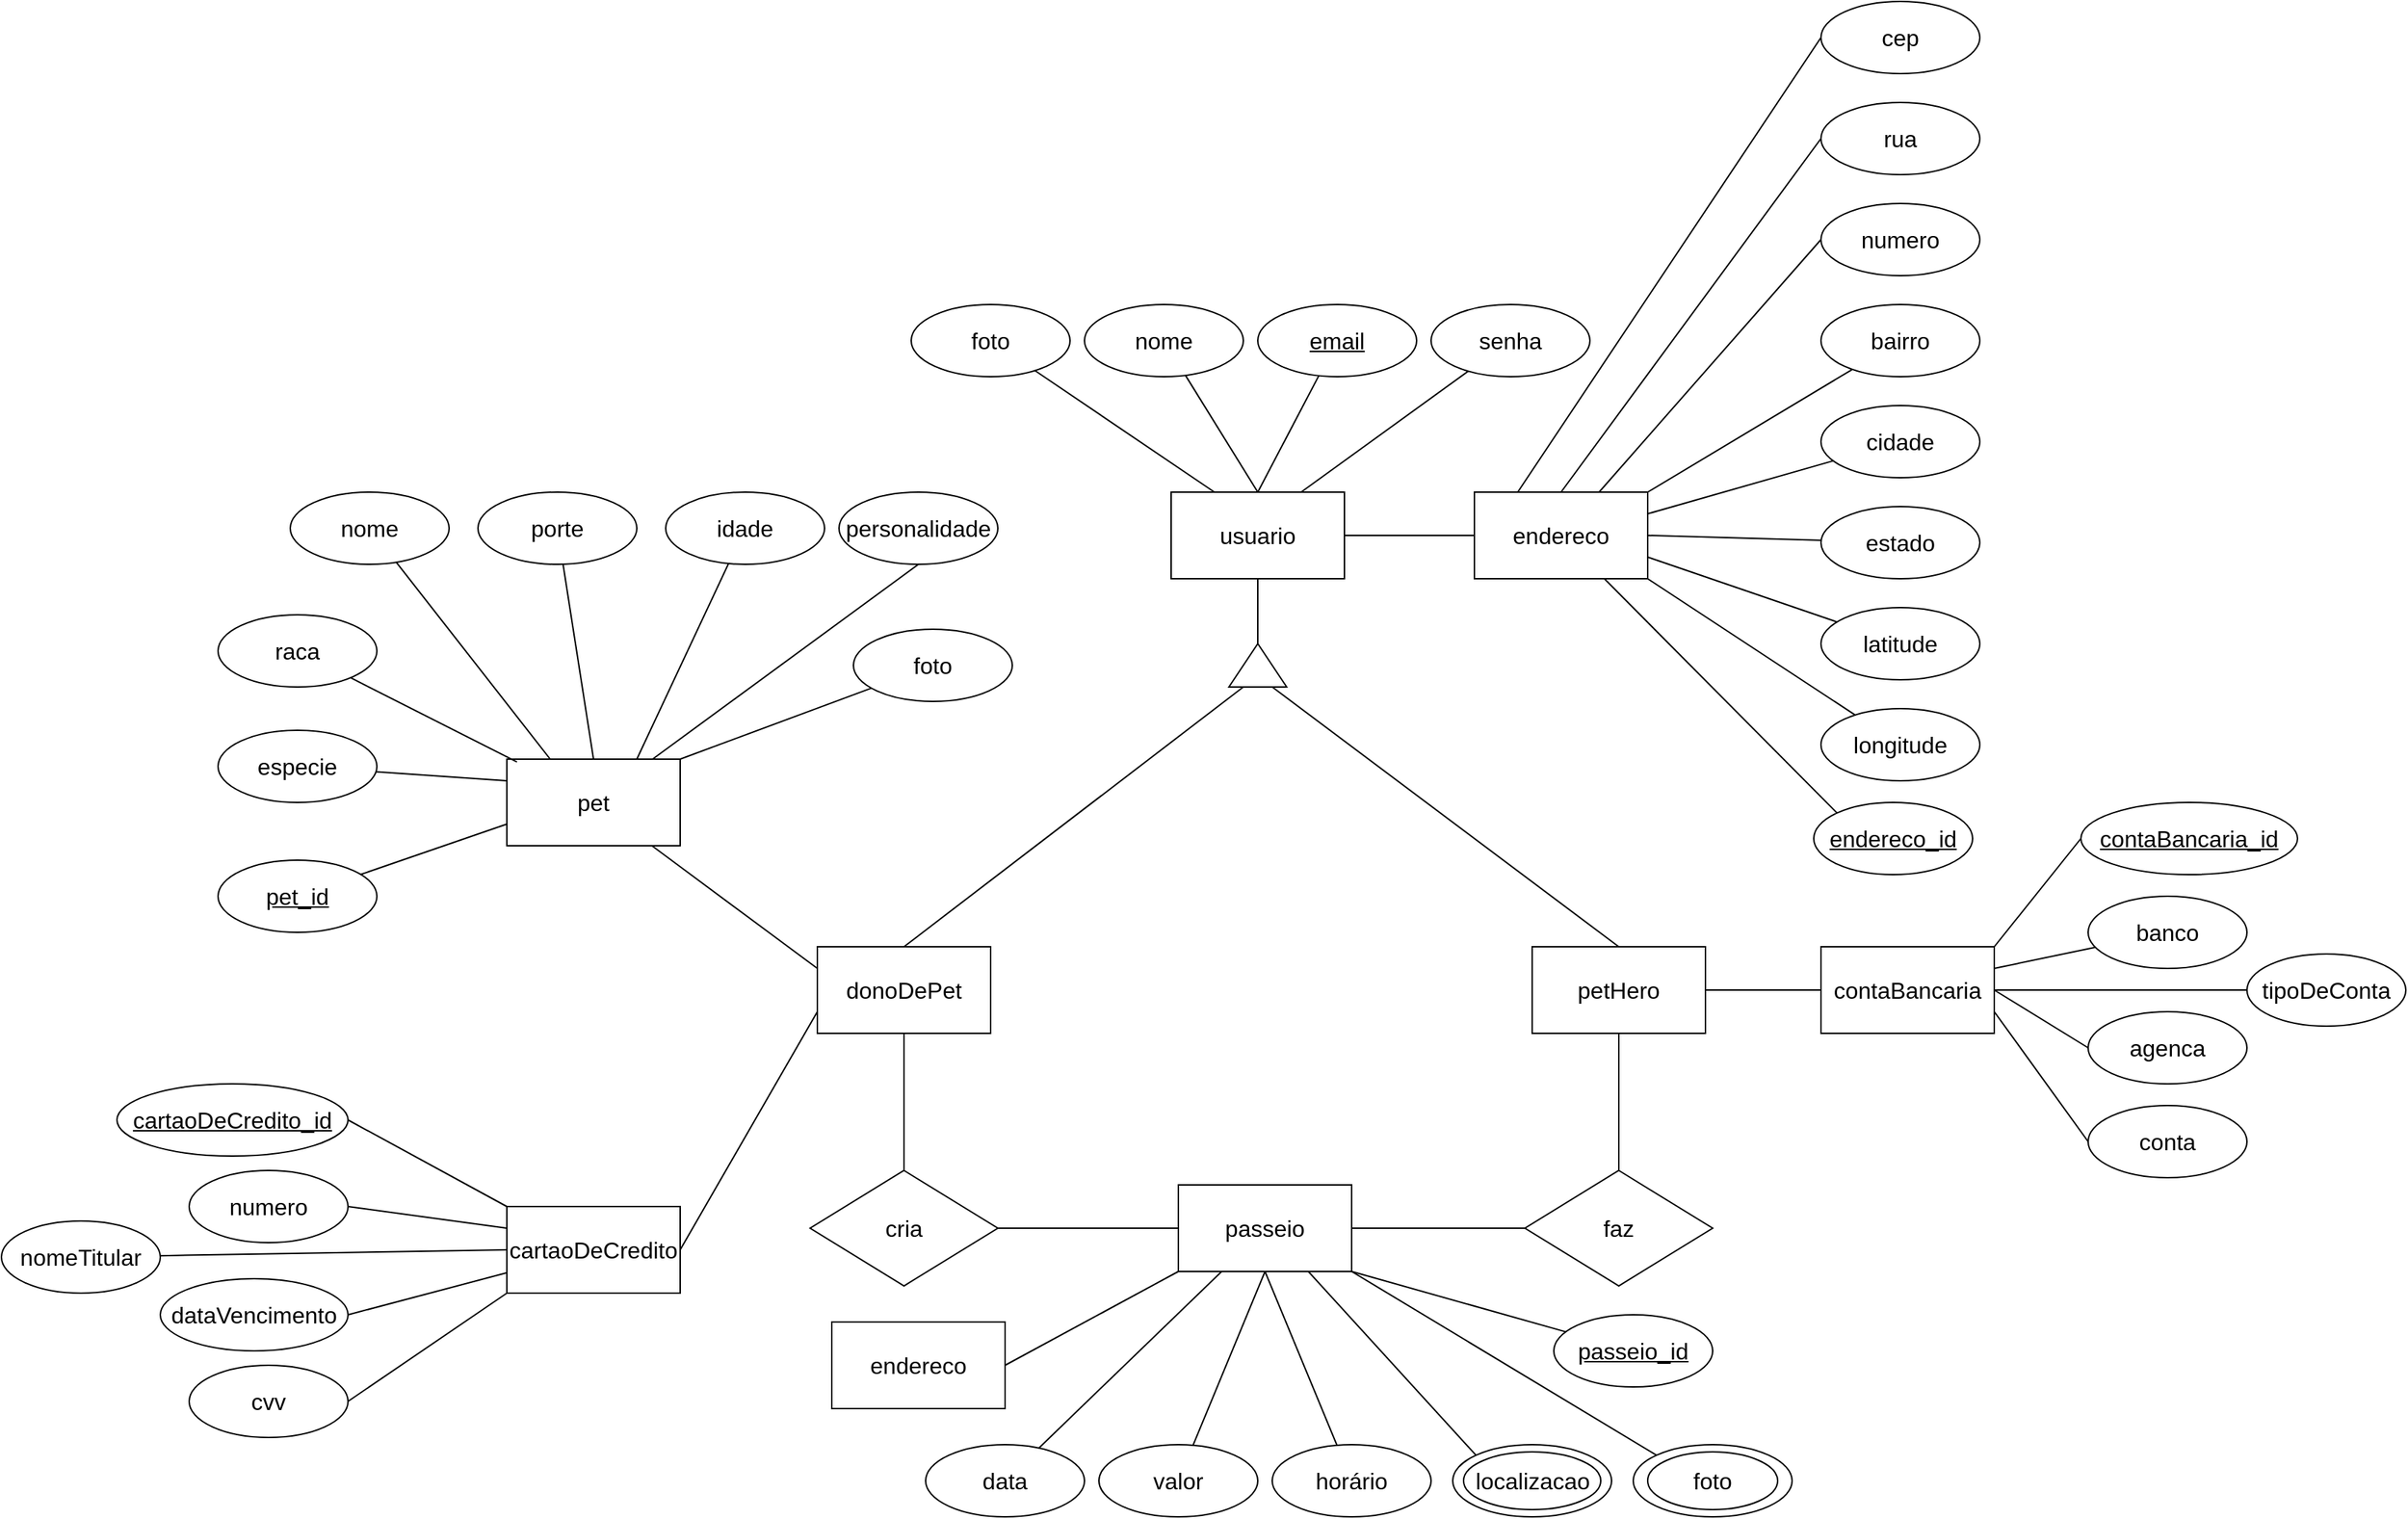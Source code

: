 <mxfile version="14.6.1" type="github">
  <diagram id="R2lEEEUBdFMjLlhIrx00" name="Page-1">
    <mxGraphModel dx="2031" dy="1067" grid="1" gridSize="10" guides="1" tooltips="1" connect="1" arrows="1" fold="1" page="1" pageScale="1" pageWidth="850" pageHeight="1100" math="0" shadow="0" extFonts="Permanent Marker^https://fonts.googleapis.com/css?family=Permanent+Marker">
      <root>
        <mxCell id="0" />
        <mxCell id="1" parent="0" />
        <mxCell id="7MaBJJEsDHiTCgpowhhf-4" style="edgeStyle=orthogonalEdgeStyle;rounded=0;orthogonalLoop=1;jettySize=auto;html=1;entryX=1;entryY=0.5;entryDx=0;entryDy=0;endArrow=none;endFill=0;" edge="1" parent="1" source="7MaBJJEsDHiTCgpowhhf-1" target="7MaBJJEsDHiTCgpowhhf-3">
          <mxGeometry relative="1" as="geometry" />
        </mxCell>
        <mxCell id="7MaBJJEsDHiTCgpowhhf-13" style="edgeStyle=none;rounded=0;orthogonalLoop=1;jettySize=auto;html=1;entryX=0;entryY=0.5;entryDx=0;entryDy=0;endArrow=none;endFill=0;" edge="1" parent="1" source="7MaBJJEsDHiTCgpowhhf-1" target="7MaBJJEsDHiTCgpowhhf-12">
          <mxGeometry relative="1" as="geometry" />
        </mxCell>
        <mxCell id="7MaBJJEsDHiTCgpowhhf-1" value="usuario" style="rounded=0;whiteSpace=wrap;html=1;fontSize=16;" vertex="1" parent="1">
          <mxGeometry x="830" y="360" width="120" height="60" as="geometry" />
        </mxCell>
        <mxCell id="7MaBJJEsDHiTCgpowhhf-3" value="" style="triangle;whiteSpace=wrap;html=1;rotation=-90;" vertex="1" parent="1">
          <mxGeometry x="875" y="460" width="30" height="40" as="geometry" />
        </mxCell>
        <mxCell id="7MaBJJEsDHiTCgpowhhf-7" style="rounded=0;orthogonalLoop=1;jettySize=auto;html=1;entryX=0;entryY=0.25;entryDx=0;entryDy=0;endArrow=none;endFill=0;exitX=0.5;exitY=0;exitDx=0;exitDy=0;" edge="1" parent="1" source="7MaBJJEsDHiTCgpowhhf-5" target="7MaBJJEsDHiTCgpowhhf-3">
          <mxGeometry relative="1" as="geometry" />
        </mxCell>
        <mxCell id="7MaBJJEsDHiTCgpowhhf-15" style="edgeStyle=none;rounded=0;orthogonalLoop=1;jettySize=auto;html=1;entryX=1;entryY=0.5;entryDx=0;entryDy=0;endArrow=none;endFill=0;exitX=0;exitY=0.75;exitDx=0;exitDy=0;" edge="1" parent="1" source="7MaBJJEsDHiTCgpowhhf-5" target="7MaBJJEsDHiTCgpowhhf-10">
          <mxGeometry relative="1" as="geometry" />
        </mxCell>
        <mxCell id="7MaBJJEsDHiTCgpowhhf-75" style="edgeStyle=none;rounded=0;orthogonalLoop=1;jettySize=auto;html=1;entryX=0.5;entryY=0;entryDx=0;entryDy=0;endArrow=none;endFill=0;" edge="1" parent="1" source="7MaBJJEsDHiTCgpowhhf-5" target="7MaBJJEsDHiTCgpowhhf-73">
          <mxGeometry relative="1" as="geometry" />
        </mxCell>
        <mxCell id="7MaBJJEsDHiTCgpowhhf-5" value="donoDePet" style="rounded=0;whiteSpace=wrap;html=1;fontSize=16;" vertex="1" parent="1">
          <mxGeometry x="585" y="675" width="120" height="60" as="geometry" />
        </mxCell>
        <mxCell id="7MaBJJEsDHiTCgpowhhf-8" style="edgeStyle=none;rounded=0;orthogonalLoop=1;jettySize=auto;html=1;entryX=0;entryY=0.75;entryDx=0;entryDy=0;endArrow=none;endFill=0;exitX=0.5;exitY=0;exitDx=0;exitDy=0;" edge="1" parent="1" source="7MaBJJEsDHiTCgpowhhf-6" target="7MaBJJEsDHiTCgpowhhf-3">
          <mxGeometry relative="1" as="geometry" />
        </mxCell>
        <mxCell id="7MaBJJEsDHiTCgpowhhf-14" style="edgeStyle=none;rounded=0;orthogonalLoop=1;jettySize=auto;html=1;endArrow=none;endFill=0;" edge="1" parent="1" source="7MaBJJEsDHiTCgpowhhf-6" target="7MaBJJEsDHiTCgpowhhf-11">
          <mxGeometry relative="1" as="geometry" />
        </mxCell>
        <mxCell id="7MaBJJEsDHiTCgpowhhf-76" style="edgeStyle=none;rounded=0;orthogonalLoop=1;jettySize=auto;html=1;entryX=0.5;entryY=0;entryDx=0;entryDy=0;endArrow=none;endFill=0;" edge="1" parent="1" source="7MaBJJEsDHiTCgpowhhf-6" target="7MaBJJEsDHiTCgpowhhf-74">
          <mxGeometry relative="1" as="geometry" />
        </mxCell>
        <mxCell id="7MaBJJEsDHiTCgpowhhf-6" value="petHero" style="rounded=0;whiteSpace=wrap;html=1;fontSize=16;" vertex="1" parent="1">
          <mxGeometry x="1080" y="675" width="120" height="60" as="geometry" />
        </mxCell>
        <mxCell id="7MaBJJEsDHiTCgpowhhf-16" style="edgeStyle=none;rounded=0;orthogonalLoop=1;jettySize=auto;html=1;entryX=0;entryY=0.25;entryDx=0;entryDy=0;endArrow=none;endFill=0;" edge="1" parent="1" source="7MaBJJEsDHiTCgpowhhf-9" target="7MaBJJEsDHiTCgpowhhf-5">
          <mxGeometry relative="1" as="geometry" />
        </mxCell>
        <mxCell id="7MaBJJEsDHiTCgpowhhf-63" style="edgeStyle=none;rounded=0;orthogonalLoop=1;jettySize=auto;html=1;endArrow=none;endFill=0;entryX=0.5;entryY=1;entryDx=0;entryDy=0;" edge="1" parent="1" source="7MaBJJEsDHiTCgpowhhf-9" target="7MaBJJEsDHiTCgpowhhf-55">
          <mxGeometry relative="1" as="geometry">
            <mxPoint x="630" y="475" as="targetPoint" />
          </mxGeometry>
        </mxCell>
        <mxCell id="7MaBJJEsDHiTCgpowhhf-9" value="pet" style="rounded=0;whiteSpace=wrap;html=1;fontSize=16;" vertex="1" parent="1">
          <mxGeometry x="370" y="545" width="120" height="60" as="geometry" />
        </mxCell>
        <mxCell id="7MaBJJEsDHiTCgpowhhf-10" value="cartaoDeCredito" style="rounded=0;whiteSpace=wrap;html=1;fontSize=16;" vertex="1" parent="1">
          <mxGeometry x="370" y="855" width="120" height="60" as="geometry" />
        </mxCell>
        <mxCell id="7MaBJJEsDHiTCgpowhhf-11" value="contaBancaria" style="rounded=0;whiteSpace=wrap;html=1;fontSize=16;" vertex="1" parent="1">
          <mxGeometry x="1280" y="675" width="120" height="60" as="geometry" />
        </mxCell>
        <mxCell id="7MaBJJEsDHiTCgpowhhf-12" value="endereco" style="rounded=0;whiteSpace=wrap;html=1;fontSize=16;" vertex="1" parent="1">
          <mxGeometry x="1040" y="360" width="120" height="60" as="geometry" />
        </mxCell>
        <mxCell id="7MaBJJEsDHiTCgpowhhf-20" style="edgeStyle=none;rounded=0;orthogonalLoop=1;jettySize=auto;html=1;entryX=0.5;entryY=0;entryDx=0;entryDy=0;endArrow=none;endFill=0;" edge="1" parent="1" source="7MaBJJEsDHiTCgpowhhf-17" target="7MaBJJEsDHiTCgpowhhf-1">
          <mxGeometry relative="1" as="geometry" />
        </mxCell>
        <mxCell id="7MaBJJEsDHiTCgpowhhf-17" value="nome" style="ellipse;whiteSpace=wrap;html=1;fontSize=16;" vertex="1" parent="1">
          <mxGeometry x="770" y="230" width="110" height="50" as="geometry" />
        </mxCell>
        <mxCell id="7MaBJJEsDHiTCgpowhhf-21" style="edgeStyle=none;rounded=0;orthogonalLoop=1;jettySize=auto;html=1;endArrow=none;endFill=0;" edge="1" parent="1" source="7MaBJJEsDHiTCgpowhhf-18">
          <mxGeometry relative="1" as="geometry">
            <mxPoint x="890" y="360" as="targetPoint" />
          </mxGeometry>
        </mxCell>
        <mxCell id="7MaBJJEsDHiTCgpowhhf-18" value="email" style="ellipse;whiteSpace=wrap;html=1;fontSize=16;fontStyle=4" vertex="1" parent="1">
          <mxGeometry x="890" y="230" width="110" height="50" as="geometry" />
        </mxCell>
        <mxCell id="7MaBJJEsDHiTCgpowhhf-22" style="edgeStyle=none;rounded=0;orthogonalLoop=1;jettySize=auto;html=1;entryX=0.75;entryY=0;entryDx=0;entryDy=0;endArrow=none;endFill=0;" edge="1" parent="1" source="7MaBJJEsDHiTCgpowhhf-19" target="7MaBJJEsDHiTCgpowhhf-1">
          <mxGeometry relative="1" as="geometry" />
        </mxCell>
        <mxCell id="7MaBJJEsDHiTCgpowhhf-19" value="senha" style="ellipse;whiteSpace=wrap;html=1;fontSize=16;" vertex="1" parent="1">
          <mxGeometry x="1010" y="230" width="110" height="50" as="geometry" />
        </mxCell>
        <mxCell id="7MaBJJEsDHiTCgpowhhf-32" style="edgeStyle=none;rounded=0;orthogonalLoop=1;jettySize=auto;html=1;entryX=0.25;entryY=0;entryDx=0;entryDy=0;endArrow=none;endFill=0;exitX=0;exitY=0.5;exitDx=0;exitDy=0;" edge="1" parent="1" source="7MaBJJEsDHiTCgpowhhf-23" target="7MaBJJEsDHiTCgpowhhf-12">
          <mxGeometry relative="1" as="geometry" />
        </mxCell>
        <mxCell id="7MaBJJEsDHiTCgpowhhf-23" value="cep" style="ellipse;whiteSpace=wrap;html=1;fontSize=16;" vertex="1" parent="1">
          <mxGeometry x="1280" y="20" width="110" height="50" as="geometry" />
        </mxCell>
        <mxCell id="7MaBJJEsDHiTCgpowhhf-33" style="edgeStyle=none;rounded=0;orthogonalLoop=1;jettySize=auto;html=1;entryX=0.5;entryY=0;entryDx=0;entryDy=0;endArrow=none;endFill=0;exitX=0;exitY=0.5;exitDx=0;exitDy=0;" edge="1" parent="1" source="7MaBJJEsDHiTCgpowhhf-24" target="7MaBJJEsDHiTCgpowhhf-12">
          <mxGeometry relative="1" as="geometry" />
        </mxCell>
        <mxCell id="7MaBJJEsDHiTCgpowhhf-24" value="rua" style="ellipse;whiteSpace=wrap;html=1;fontSize=16;" vertex="1" parent="1">
          <mxGeometry x="1280" y="90" width="110" height="50" as="geometry" />
        </mxCell>
        <mxCell id="7MaBJJEsDHiTCgpowhhf-34" style="edgeStyle=none;rounded=0;orthogonalLoop=1;jettySize=auto;html=1;endArrow=none;endFill=0;exitX=0;exitY=0.5;exitDx=0;exitDy=0;" edge="1" parent="1" source="7MaBJJEsDHiTCgpowhhf-25" target="7MaBJJEsDHiTCgpowhhf-12">
          <mxGeometry relative="1" as="geometry" />
        </mxCell>
        <mxCell id="7MaBJJEsDHiTCgpowhhf-25" value="numero" style="ellipse;whiteSpace=wrap;html=1;fontSize=16;" vertex="1" parent="1">
          <mxGeometry x="1280" y="160" width="110" height="50" as="geometry" />
        </mxCell>
        <mxCell id="7MaBJJEsDHiTCgpowhhf-35" style="edgeStyle=none;rounded=0;orthogonalLoop=1;jettySize=auto;html=1;entryX=1;entryY=0;entryDx=0;entryDy=0;endArrow=none;endFill=0;" edge="1" parent="1" source="7MaBJJEsDHiTCgpowhhf-26" target="7MaBJJEsDHiTCgpowhhf-12">
          <mxGeometry relative="1" as="geometry" />
        </mxCell>
        <mxCell id="7MaBJJEsDHiTCgpowhhf-26" value="bairro" style="ellipse;whiteSpace=wrap;html=1;fontSize=16;" vertex="1" parent="1">
          <mxGeometry x="1280" y="230" width="110" height="50" as="geometry" />
        </mxCell>
        <mxCell id="7MaBJJEsDHiTCgpowhhf-36" style="edgeStyle=none;rounded=0;orthogonalLoop=1;jettySize=auto;html=1;entryX=1;entryY=0.25;entryDx=0;entryDy=0;endArrow=none;endFill=0;" edge="1" parent="1" source="7MaBJJEsDHiTCgpowhhf-27" target="7MaBJJEsDHiTCgpowhhf-12">
          <mxGeometry relative="1" as="geometry" />
        </mxCell>
        <mxCell id="7MaBJJEsDHiTCgpowhhf-27" value="cidade" style="ellipse;whiteSpace=wrap;html=1;fontSize=16;" vertex="1" parent="1">
          <mxGeometry x="1280" y="300" width="110" height="50" as="geometry" />
        </mxCell>
        <mxCell id="7MaBJJEsDHiTCgpowhhf-37" style="edgeStyle=none;rounded=0;orthogonalLoop=1;jettySize=auto;html=1;entryX=1;entryY=0.5;entryDx=0;entryDy=0;endArrow=none;endFill=0;" edge="1" parent="1" source="7MaBJJEsDHiTCgpowhhf-28" target="7MaBJJEsDHiTCgpowhhf-12">
          <mxGeometry relative="1" as="geometry" />
        </mxCell>
        <mxCell id="7MaBJJEsDHiTCgpowhhf-28" value="estado" style="ellipse;whiteSpace=wrap;html=1;fontSize=16;" vertex="1" parent="1">
          <mxGeometry x="1280" y="370" width="110" height="50" as="geometry" />
        </mxCell>
        <mxCell id="7MaBJJEsDHiTCgpowhhf-38" style="edgeStyle=none;rounded=0;orthogonalLoop=1;jettySize=auto;html=1;entryX=1;entryY=0.75;entryDx=0;entryDy=0;endArrow=none;endFill=0;" edge="1" parent="1" source="7MaBJJEsDHiTCgpowhhf-29" target="7MaBJJEsDHiTCgpowhhf-12">
          <mxGeometry relative="1" as="geometry" />
        </mxCell>
        <mxCell id="7MaBJJEsDHiTCgpowhhf-29" value="latitude" style="ellipse;whiteSpace=wrap;html=1;fontSize=16;" vertex="1" parent="1">
          <mxGeometry x="1280" y="440" width="110" height="50" as="geometry" />
        </mxCell>
        <mxCell id="7MaBJJEsDHiTCgpowhhf-39" style="edgeStyle=none;rounded=0;orthogonalLoop=1;jettySize=auto;html=1;entryX=1;entryY=1;entryDx=0;entryDy=0;endArrow=none;endFill=0;" edge="1" parent="1" source="7MaBJJEsDHiTCgpowhhf-30" target="7MaBJJEsDHiTCgpowhhf-12">
          <mxGeometry relative="1" as="geometry" />
        </mxCell>
        <mxCell id="7MaBJJEsDHiTCgpowhhf-30" value="longitude" style="ellipse;whiteSpace=wrap;html=1;fontSize=16;" vertex="1" parent="1">
          <mxGeometry x="1280" y="510" width="110" height="50" as="geometry" />
        </mxCell>
        <mxCell id="7MaBJJEsDHiTCgpowhhf-112" style="edgeStyle=none;rounded=0;orthogonalLoop=1;jettySize=auto;html=1;entryX=1;entryY=0.25;entryDx=0;entryDy=0;fontSize=16;endArrow=none;endFill=0;" edge="1" parent="1" source="7MaBJJEsDHiTCgpowhhf-40" target="7MaBJJEsDHiTCgpowhhf-11">
          <mxGeometry relative="1" as="geometry" />
        </mxCell>
        <mxCell id="7MaBJJEsDHiTCgpowhhf-40" value="banco" style="ellipse;whiteSpace=wrap;html=1;fontSize=16;" vertex="1" parent="1">
          <mxGeometry x="1465" y="640" width="110" height="50" as="geometry" />
        </mxCell>
        <mxCell id="7MaBJJEsDHiTCgpowhhf-111" style="edgeStyle=none;rounded=0;orthogonalLoop=1;jettySize=auto;html=1;entryX=1;entryY=0.5;entryDx=0;entryDy=0;fontSize=16;endArrow=none;endFill=0;" edge="1" parent="1" source="7MaBJJEsDHiTCgpowhhf-41" target="7MaBJJEsDHiTCgpowhhf-11">
          <mxGeometry relative="1" as="geometry" />
        </mxCell>
        <mxCell id="7MaBJJEsDHiTCgpowhhf-41" value="tipoDeConta" style="ellipse;whiteSpace=wrap;html=1;fontSize=16;" vertex="1" parent="1">
          <mxGeometry x="1575" y="680" width="110" height="50" as="geometry" />
        </mxCell>
        <mxCell id="7MaBJJEsDHiTCgpowhhf-46" style="edgeStyle=none;rounded=0;orthogonalLoop=1;jettySize=auto;html=1;entryX=1;entryY=0.5;entryDx=0;entryDy=0;endArrow=none;endFill=0;exitX=0;exitY=0.5;exitDx=0;exitDy=0;" edge="1" parent="1" source="7MaBJJEsDHiTCgpowhhf-42" target="7MaBJJEsDHiTCgpowhhf-11">
          <mxGeometry relative="1" as="geometry" />
        </mxCell>
        <mxCell id="7MaBJJEsDHiTCgpowhhf-42" value="agenca" style="ellipse;whiteSpace=wrap;html=1;fontSize=16;" vertex="1" parent="1">
          <mxGeometry x="1465" y="720" width="110" height="50" as="geometry" />
        </mxCell>
        <mxCell id="7MaBJJEsDHiTCgpowhhf-47" style="edgeStyle=none;rounded=0;orthogonalLoop=1;jettySize=auto;html=1;entryX=1;entryY=0.75;entryDx=0;entryDy=0;endArrow=none;endFill=0;exitX=0;exitY=0.5;exitDx=0;exitDy=0;" edge="1" parent="1" source="7MaBJJEsDHiTCgpowhhf-43" target="7MaBJJEsDHiTCgpowhhf-11">
          <mxGeometry relative="1" as="geometry" />
        </mxCell>
        <mxCell id="7MaBJJEsDHiTCgpowhhf-43" value="conta" style="ellipse;whiteSpace=wrap;html=1;fontSize=16;" vertex="1" parent="1">
          <mxGeometry x="1465" y="785" width="110" height="50" as="geometry" />
        </mxCell>
        <mxCell id="7MaBJJEsDHiTCgpowhhf-57" style="edgeStyle=none;rounded=0;orthogonalLoop=1;jettySize=auto;html=1;entryX=0;entryY=0.75;entryDx=0;entryDy=0;endArrow=none;endFill=0;" edge="1" parent="1" source="7MaBJJEsDHiTCgpowhhf-49" target="7MaBJJEsDHiTCgpowhhf-9">
          <mxGeometry relative="1" as="geometry" />
        </mxCell>
        <mxCell id="7MaBJJEsDHiTCgpowhhf-49" value="pet_id" style="ellipse;whiteSpace=wrap;html=1;fontSize=16;fontStyle=4" vertex="1" parent="1">
          <mxGeometry x="170" y="615" width="110" height="50" as="geometry" />
        </mxCell>
        <mxCell id="7MaBJJEsDHiTCgpowhhf-58" style="edgeStyle=none;rounded=0;orthogonalLoop=1;jettySize=auto;html=1;entryX=0;entryY=0.25;entryDx=0;entryDy=0;endArrow=none;endFill=0;" edge="1" parent="1" source="7MaBJJEsDHiTCgpowhhf-50" target="7MaBJJEsDHiTCgpowhhf-9">
          <mxGeometry relative="1" as="geometry" />
        </mxCell>
        <mxCell id="7MaBJJEsDHiTCgpowhhf-50" value="especie" style="ellipse;whiteSpace=wrap;html=1;fontSize=16;" vertex="1" parent="1">
          <mxGeometry x="170" y="525" width="110" height="50" as="geometry" />
        </mxCell>
        <mxCell id="7MaBJJEsDHiTCgpowhhf-59" style="edgeStyle=none;rounded=0;orthogonalLoop=1;jettySize=auto;html=1;entryX=0.058;entryY=0.033;entryDx=0;entryDy=0;entryPerimeter=0;endArrow=none;endFill=0;" edge="1" parent="1" source="7MaBJJEsDHiTCgpowhhf-51" target="7MaBJJEsDHiTCgpowhhf-9">
          <mxGeometry relative="1" as="geometry" />
        </mxCell>
        <mxCell id="7MaBJJEsDHiTCgpowhhf-51" value="raca" style="ellipse;whiteSpace=wrap;html=1;fontSize=16;" vertex="1" parent="1">
          <mxGeometry x="170" y="445" width="110" height="50" as="geometry" />
        </mxCell>
        <mxCell id="7MaBJJEsDHiTCgpowhhf-60" style="edgeStyle=none;rounded=0;orthogonalLoop=1;jettySize=auto;html=1;entryX=0.25;entryY=0;entryDx=0;entryDy=0;endArrow=none;endFill=0;" edge="1" parent="1" source="7MaBJJEsDHiTCgpowhhf-52" target="7MaBJJEsDHiTCgpowhhf-9">
          <mxGeometry relative="1" as="geometry" />
        </mxCell>
        <mxCell id="7MaBJJEsDHiTCgpowhhf-52" value="nome" style="ellipse;whiteSpace=wrap;html=1;fontSize=16;" vertex="1" parent="1">
          <mxGeometry x="220" y="360" width="110" height="50" as="geometry" />
        </mxCell>
        <mxCell id="7MaBJJEsDHiTCgpowhhf-61" style="edgeStyle=none;rounded=0;orthogonalLoop=1;jettySize=auto;html=1;entryX=0.5;entryY=0;entryDx=0;entryDy=0;endArrow=none;endFill=0;" edge="1" parent="1" source="7MaBJJEsDHiTCgpowhhf-53" target="7MaBJJEsDHiTCgpowhhf-9">
          <mxGeometry relative="1" as="geometry" />
        </mxCell>
        <mxCell id="7MaBJJEsDHiTCgpowhhf-53" value="porte" style="ellipse;whiteSpace=wrap;html=1;fontSize=16;" vertex="1" parent="1">
          <mxGeometry x="350" y="360" width="110" height="50" as="geometry" />
        </mxCell>
        <mxCell id="7MaBJJEsDHiTCgpowhhf-62" style="edgeStyle=none;rounded=0;orthogonalLoop=1;jettySize=auto;html=1;entryX=0.75;entryY=0;entryDx=0;entryDy=0;endArrow=none;endFill=0;" edge="1" parent="1" source="7MaBJJEsDHiTCgpowhhf-54" target="7MaBJJEsDHiTCgpowhhf-9">
          <mxGeometry relative="1" as="geometry" />
        </mxCell>
        <mxCell id="7MaBJJEsDHiTCgpowhhf-54" value="idade" style="ellipse;whiteSpace=wrap;html=1;fontSize=16;" vertex="1" parent="1">
          <mxGeometry x="480" y="360" width="110" height="50" as="geometry" />
        </mxCell>
        <mxCell id="7MaBJJEsDHiTCgpowhhf-55" value="personalidade" style="ellipse;whiteSpace=wrap;html=1;fontSize=16;" vertex="1" parent="1">
          <mxGeometry x="600" y="360" width="110" height="50" as="geometry" />
        </mxCell>
        <mxCell id="7MaBJJEsDHiTCgpowhhf-69" style="edgeStyle=none;rounded=0;orthogonalLoop=1;jettySize=auto;html=1;entryX=0;entryY=0.25;entryDx=0;entryDy=0;endArrow=none;endFill=0;exitX=1;exitY=0.5;exitDx=0;exitDy=0;" edge="1" parent="1" source="7MaBJJEsDHiTCgpowhhf-64" target="7MaBJJEsDHiTCgpowhhf-10">
          <mxGeometry relative="1" as="geometry" />
        </mxCell>
        <mxCell id="7MaBJJEsDHiTCgpowhhf-64" value="numero" style="ellipse;whiteSpace=wrap;html=1;fontSize=16;" vertex="1" parent="1">
          <mxGeometry x="150" y="830" width="110" height="50" as="geometry" />
        </mxCell>
        <mxCell id="7MaBJJEsDHiTCgpowhhf-70" style="edgeStyle=none;rounded=0;orthogonalLoop=1;jettySize=auto;html=1;entryX=0;entryY=0.5;entryDx=0;entryDy=0;endArrow=none;endFill=0;" edge="1" parent="1" source="7MaBJJEsDHiTCgpowhhf-65" target="7MaBJJEsDHiTCgpowhhf-10">
          <mxGeometry relative="1" as="geometry" />
        </mxCell>
        <mxCell id="7MaBJJEsDHiTCgpowhhf-65" value="nomeTitular" style="ellipse;whiteSpace=wrap;html=1;fontSize=16;" vertex="1" parent="1">
          <mxGeometry x="20" y="865" width="110" height="50" as="geometry" />
        </mxCell>
        <mxCell id="7MaBJJEsDHiTCgpowhhf-71" style="edgeStyle=none;rounded=0;orthogonalLoop=1;jettySize=auto;html=1;endArrow=none;endFill=0;exitX=1;exitY=0.5;exitDx=0;exitDy=0;" edge="1" parent="1" source="7MaBJJEsDHiTCgpowhhf-66" target="7MaBJJEsDHiTCgpowhhf-10">
          <mxGeometry relative="1" as="geometry" />
        </mxCell>
        <mxCell id="7MaBJJEsDHiTCgpowhhf-66" value="dataVencimento" style="ellipse;whiteSpace=wrap;html=1;fontSize=16;" vertex="1" parent="1">
          <mxGeometry x="130" y="905" width="130" height="50" as="geometry" />
        </mxCell>
        <mxCell id="7MaBJJEsDHiTCgpowhhf-72" style="edgeStyle=none;rounded=0;orthogonalLoop=1;jettySize=auto;html=1;entryX=0;entryY=1;entryDx=0;entryDy=0;endArrow=none;endFill=0;exitX=1;exitY=0.5;exitDx=0;exitDy=0;" edge="1" parent="1" source="7MaBJJEsDHiTCgpowhhf-68" target="7MaBJJEsDHiTCgpowhhf-10">
          <mxGeometry relative="1" as="geometry" />
        </mxCell>
        <mxCell id="7MaBJJEsDHiTCgpowhhf-68" value="cvv" style="ellipse;whiteSpace=wrap;html=1;fontSize=16;" vertex="1" parent="1">
          <mxGeometry x="150" y="965" width="110" height="50" as="geometry" />
        </mxCell>
        <mxCell id="7MaBJJEsDHiTCgpowhhf-78" style="edgeStyle=none;rounded=0;orthogonalLoop=1;jettySize=auto;html=1;entryX=0;entryY=0.5;entryDx=0;entryDy=0;endArrow=none;endFill=0;" edge="1" parent="1" source="7MaBJJEsDHiTCgpowhhf-73" target="7MaBJJEsDHiTCgpowhhf-77">
          <mxGeometry relative="1" as="geometry" />
        </mxCell>
        <mxCell id="7MaBJJEsDHiTCgpowhhf-73" value="&lt;font style=&quot;font-size: 16px;&quot;&gt;cria&lt;/font&gt;" style="rhombus;whiteSpace=wrap;html=1;fontSize=16;" vertex="1" parent="1">
          <mxGeometry x="580" y="830" width="130" height="80" as="geometry" />
        </mxCell>
        <mxCell id="7MaBJJEsDHiTCgpowhhf-74" value="&lt;font style=&quot;font-size: 16px;&quot;&gt;faz&lt;/font&gt;" style="rhombus;whiteSpace=wrap;html=1;fontSize=16;" vertex="1" parent="1">
          <mxGeometry x="1075" y="830" width="130" height="80" as="geometry" />
        </mxCell>
        <mxCell id="7MaBJJEsDHiTCgpowhhf-79" style="edgeStyle=none;rounded=0;orthogonalLoop=1;jettySize=auto;html=1;entryX=0;entryY=0.5;entryDx=0;entryDy=0;endArrow=none;endFill=0;exitX=1;exitY=0.5;exitDx=0;exitDy=0;" edge="1" parent="1" source="7MaBJJEsDHiTCgpowhhf-77" target="7MaBJJEsDHiTCgpowhhf-74">
          <mxGeometry relative="1" as="geometry">
            <mxPoint x="1040" y="865.0" as="sourcePoint" />
          </mxGeometry>
        </mxCell>
        <mxCell id="7MaBJJEsDHiTCgpowhhf-77" value="&lt;font style=&quot;font-size: 16px&quot;&gt;passeio&lt;/font&gt;" style="rounded=0;whiteSpace=wrap;html=1;" vertex="1" parent="1">
          <mxGeometry x="835" y="840" width="120" height="60" as="geometry" />
        </mxCell>
        <mxCell id="7MaBJJEsDHiTCgpowhhf-88" style="edgeStyle=none;rounded=0;orthogonalLoop=1;jettySize=auto;html=1;entryX=0;entryY=1;entryDx=0;entryDy=0;endArrow=none;endFill=0;exitX=1;exitY=0.5;exitDx=0;exitDy=0;" edge="1" parent="1" source="7MaBJJEsDHiTCgpowhhf-103" target="7MaBJJEsDHiTCgpowhhf-77">
          <mxGeometry relative="1" as="geometry">
            <mxPoint x="730" y="965" as="sourcePoint" />
          </mxGeometry>
        </mxCell>
        <mxCell id="7MaBJJEsDHiTCgpowhhf-89" style="edgeStyle=none;rounded=0;orthogonalLoop=1;jettySize=auto;html=1;entryX=0.25;entryY=1;entryDx=0;entryDy=0;endArrow=none;endFill=0;" edge="1" parent="1" source="7MaBJJEsDHiTCgpowhhf-81" target="7MaBJJEsDHiTCgpowhhf-77">
          <mxGeometry relative="1" as="geometry" />
        </mxCell>
        <mxCell id="7MaBJJEsDHiTCgpowhhf-81" value="data" style="ellipse;whiteSpace=wrap;html=1;fontSize=16;" vertex="1" parent="1">
          <mxGeometry x="660" y="1020" width="110" height="50" as="geometry" />
        </mxCell>
        <mxCell id="7MaBJJEsDHiTCgpowhhf-90" style="edgeStyle=none;rounded=0;orthogonalLoop=1;jettySize=auto;html=1;entryX=0.5;entryY=1;entryDx=0;entryDy=0;endArrow=none;endFill=0;" edge="1" parent="1" source="7MaBJJEsDHiTCgpowhhf-82" target="7MaBJJEsDHiTCgpowhhf-77">
          <mxGeometry relative="1" as="geometry" />
        </mxCell>
        <mxCell id="7MaBJJEsDHiTCgpowhhf-82" value="valor" style="ellipse;whiteSpace=wrap;html=1;fontSize=16;" vertex="1" parent="1">
          <mxGeometry x="780" y="1020" width="110" height="50" as="geometry" />
        </mxCell>
        <mxCell id="7MaBJJEsDHiTCgpowhhf-91" style="edgeStyle=none;rounded=0;orthogonalLoop=1;jettySize=auto;html=1;entryX=0.5;entryY=1;entryDx=0;entryDy=0;endArrow=none;endFill=0;" edge="1" parent="1" source="7MaBJJEsDHiTCgpowhhf-83" target="7MaBJJEsDHiTCgpowhhf-77">
          <mxGeometry relative="1" as="geometry" />
        </mxCell>
        <mxCell id="7MaBJJEsDHiTCgpowhhf-83" value="horário" style="ellipse;whiteSpace=wrap;html=1;fontSize=16;" vertex="1" parent="1">
          <mxGeometry x="900" y="1020" width="110" height="50" as="geometry" />
        </mxCell>
        <mxCell id="7MaBJJEsDHiTCgpowhhf-92" style="edgeStyle=none;rounded=0;orthogonalLoop=1;jettySize=auto;html=1;entryX=0.75;entryY=1;entryDx=0;entryDy=0;endArrow=none;endFill=0;exitX=0;exitY=0;exitDx=0;exitDy=0;" edge="1" parent="1" source="7MaBJJEsDHiTCgpowhhf-84" target="7MaBJJEsDHiTCgpowhhf-77">
          <mxGeometry relative="1" as="geometry" />
        </mxCell>
        <mxCell id="7MaBJJEsDHiTCgpowhhf-84" value="localizacao" style="ellipse;whiteSpace=wrap;html=1;" vertex="1" parent="1">
          <mxGeometry x="1025" y="1020" width="110" height="50" as="geometry" />
        </mxCell>
        <mxCell id="7MaBJJEsDHiTCgpowhhf-94" style="edgeStyle=none;rounded=0;orthogonalLoop=1;jettySize=auto;html=1;entryX=1;entryY=1;entryDx=0;entryDy=0;endArrow=none;endFill=0;exitX=0;exitY=0;exitDx=0;exitDy=0;" edge="1" parent="1" source="7MaBJJEsDHiTCgpowhhf-93" target="7MaBJJEsDHiTCgpowhhf-77">
          <mxGeometry relative="1" as="geometry" />
        </mxCell>
        <mxCell id="7MaBJJEsDHiTCgpowhhf-93" value="foto" style="ellipse;whiteSpace=wrap;html=1;" vertex="1" parent="1">
          <mxGeometry x="1150" y="1020" width="110" height="50" as="geometry" />
        </mxCell>
        <mxCell id="7MaBJJEsDHiTCgpowhhf-95" value="&lt;font style=&quot;font-size: 16px&quot;&gt;foto&lt;/font&gt;" style="ellipse;whiteSpace=wrap;html=1;" vertex="1" parent="1">
          <mxGeometry x="1160" y="1025" width="90" height="40" as="geometry" />
        </mxCell>
        <mxCell id="7MaBJJEsDHiTCgpowhhf-96" value="&lt;font style=&quot;font-size: 16px&quot;&gt;localizacao&lt;/font&gt;" style="ellipse;whiteSpace=wrap;html=1;" vertex="1" parent="1">
          <mxGeometry x="1032.5" y="1025" width="95" height="40" as="geometry" />
        </mxCell>
        <mxCell id="7MaBJJEsDHiTCgpowhhf-98" style="edgeStyle=none;rounded=0;orthogonalLoop=1;jettySize=auto;html=1;entryX=1;entryY=0;entryDx=0;entryDy=0;fontSize=16;endArrow=none;endFill=0;" edge="1" parent="1" source="7MaBJJEsDHiTCgpowhhf-97" target="7MaBJJEsDHiTCgpowhhf-9">
          <mxGeometry relative="1" as="geometry" />
        </mxCell>
        <mxCell id="7MaBJJEsDHiTCgpowhhf-97" value="foto" style="ellipse;whiteSpace=wrap;html=1;fontSize=16;" vertex="1" parent="1">
          <mxGeometry x="610" y="455" width="110" height="50" as="geometry" />
        </mxCell>
        <mxCell id="7MaBJJEsDHiTCgpowhhf-99" style="edgeStyle=none;rounded=0;orthogonalLoop=1;jettySize=auto;html=1;exitX=0;exitY=1;exitDx=0;exitDy=0;fontSize=16;endArrow=none;endFill=0;" edge="1" parent="1" source="7MaBJJEsDHiTCgpowhhf-18" target="7MaBJJEsDHiTCgpowhhf-18">
          <mxGeometry relative="1" as="geometry" />
        </mxCell>
        <mxCell id="7MaBJJEsDHiTCgpowhhf-102" style="edgeStyle=none;rounded=0;orthogonalLoop=1;jettySize=auto;html=1;entryX=0.25;entryY=0;entryDx=0;entryDy=0;fontSize=16;endArrow=none;endFill=0;" edge="1" parent="1" source="7MaBJJEsDHiTCgpowhhf-101" target="7MaBJJEsDHiTCgpowhhf-1">
          <mxGeometry relative="1" as="geometry" />
        </mxCell>
        <mxCell id="7MaBJJEsDHiTCgpowhhf-101" value="foto" style="ellipse;whiteSpace=wrap;html=1;fontSize=16;" vertex="1" parent="1">
          <mxGeometry x="650" y="230" width="110" height="50" as="geometry" />
        </mxCell>
        <mxCell id="7MaBJJEsDHiTCgpowhhf-103" value="endereco" style="rounded=0;whiteSpace=wrap;html=1;fontSize=16;" vertex="1" parent="1">
          <mxGeometry x="595" y="935" width="120" height="60" as="geometry" />
        </mxCell>
        <mxCell id="7MaBJJEsDHiTCgpowhhf-105" style="edgeStyle=none;rounded=0;orthogonalLoop=1;jettySize=auto;html=1;entryX=0.75;entryY=1;entryDx=0;entryDy=0;fontSize=16;endArrow=none;endFill=0;exitX=0;exitY=0;exitDx=0;exitDy=0;" edge="1" parent="1" source="7MaBJJEsDHiTCgpowhhf-104" target="7MaBJJEsDHiTCgpowhhf-12">
          <mxGeometry relative="1" as="geometry" />
        </mxCell>
        <mxCell id="7MaBJJEsDHiTCgpowhhf-104" value="endereco_id" style="ellipse;whiteSpace=wrap;html=1;fontSize=16;fontStyle=4" vertex="1" parent="1">
          <mxGeometry x="1275" y="575" width="110" height="50" as="geometry" />
        </mxCell>
        <mxCell id="7MaBJJEsDHiTCgpowhhf-107" style="edgeStyle=none;rounded=0;orthogonalLoop=1;jettySize=auto;html=1;entryX=1;entryY=1;entryDx=0;entryDy=0;fontSize=16;endArrow=none;endFill=0;" edge="1" parent="1" source="7MaBJJEsDHiTCgpowhhf-106" target="7MaBJJEsDHiTCgpowhhf-77">
          <mxGeometry relative="1" as="geometry" />
        </mxCell>
        <mxCell id="7MaBJJEsDHiTCgpowhhf-106" value="&lt;u&gt;passeio_id&lt;/u&gt;" style="ellipse;whiteSpace=wrap;html=1;fontSize=16;" vertex="1" parent="1">
          <mxGeometry x="1095" y="930" width="110" height="50" as="geometry" />
        </mxCell>
        <mxCell id="7MaBJJEsDHiTCgpowhhf-110" style="edgeStyle=none;rounded=0;orthogonalLoop=1;jettySize=auto;html=1;entryX=1;entryY=0;entryDx=0;entryDy=0;fontSize=16;endArrow=none;endFill=0;exitX=0;exitY=0.5;exitDx=0;exitDy=0;" edge="1" parent="1" source="7MaBJJEsDHiTCgpowhhf-109" target="7MaBJJEsDHiTCgpowhhf-11">
          <mxGeometry relative="1" as="geometry" />
        </mxCell>
        <mxCell id="7MaBJJEsDHiTCgpowhhf-109" value="&lt;u&gt;contaBancaria_id&lt;/u&gt;" style="ellipse;whiteSpace=wrap;html=1;fontSize=16;" vertex="1" parent="1">
          <mxGeometry x="1460" y="575" width="150" height="50" as="geometry" />
        </mxCell>
        <mxCell id="7MaBJJEsDHiTCgpowhhf-114" style="edgeStyle=none;rounded=0;orthogonalLoop=1;jettySize=auto;html=1;entryX=0;entryY=0;entryDx=0;entryDy=0;fontSize=16;endArrow=none;endFill=0;exitX=1;exitY=0.5;exitDx=0;exitDy=0;" edge="1" parent="1" source="7MaBJJEsDHiTCgpowhhf-113" target="7MaBJJEsDHiTCgpowhhf-10">
          <mxGeometry relative="1" as="geometry" />
        </mxCell>
        <mxCell id="7MaBJJEsDHiTCgpowhhf-113" value="&lt;u&gt;cartaoDeCredito_id&lt;/u&gt;" style="ellipse;whiteSpace=wrap;html=1;fontSize=16;" vertex="1" parent="1">
          <mxGeometry x="100" y="770" width="160" height="50" as="geometry" />
        </mxCell>
      </root>
    </mxGraphModel>
  </diagram>
</mxfile>

